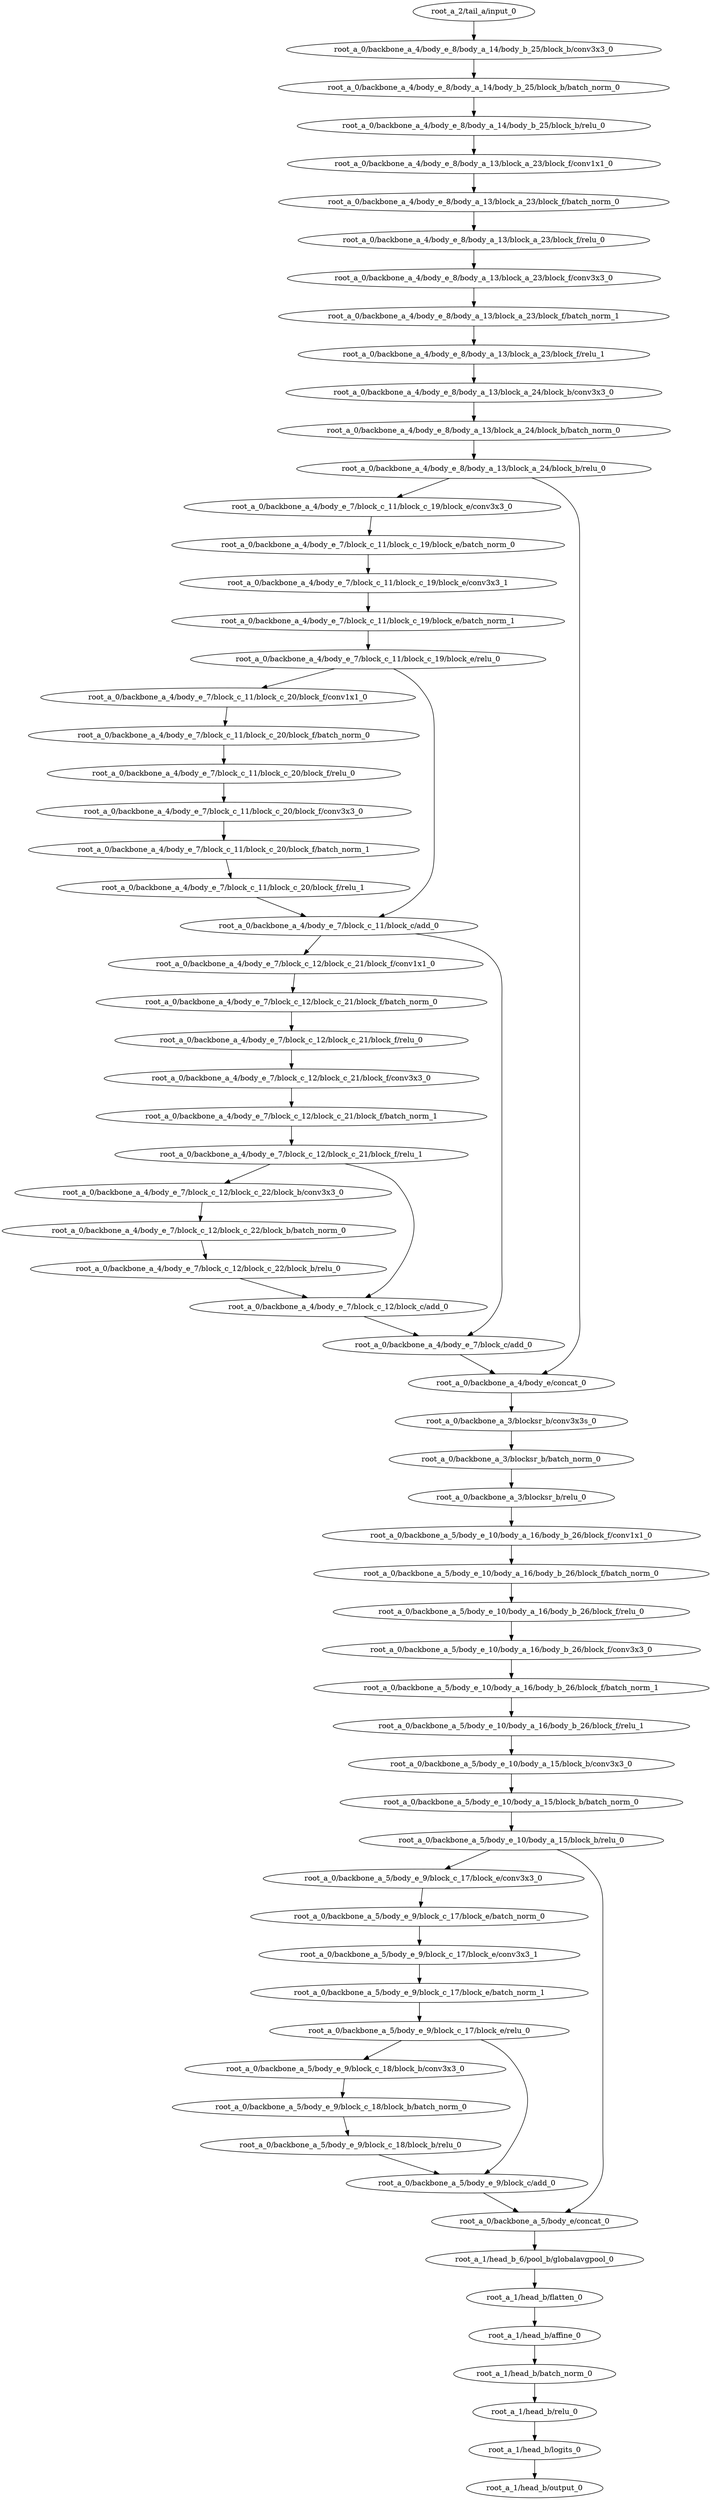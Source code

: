 digraph root_a {
	"root_a_2/tail_a/input_0"
	"root_a_0/backbone_a_4/body_e_8/body_a_14/body_b_25/block_b/conv3x3_0"
	"root_a_0/backbone_a_4/body_e_8/body_a_14/body_b_25/block_b/batch_norm_0"
	"root_a_0/backbone_a_4/body_e_8/body_a_14/body_b_25/block_b/relu_0"
	"root_a_0/backbone_a_4/body_e_8/body_a_13/block_a_23/block_f/conv1x1_0"
	"root_a_0/backbone_a_4/body_e_8/body_a_13/block_a_23/block_f/batch_norm_0"
	"root_a_0/backbone_a_4/body_e_8/body_a_13/block_a_23/block_f/relu_0"
	"root_a_0/backbone_a_4/body_e_8/body_a_13/block_a_23/block_f/conv3x3_0"
	"root_a_0/backbone_a_4/body_e_8/body_a_13/block_a_23/block_f/batch_norm_1"
	"root_a_0/backbone_a_4/body_e_8/body_a_13/block_a_23/block_f/relu_1"
	"root_a_0/backbone_a_4/body_e_8/body_a_13/block_a_24/block_b/conv3x3_0"
	"root_a_0/backbone_a_4/body_e_8/body_a_13/block_a_24/block_b/batch_norm_0"
	"root_a_0/backbone_a_4/body_e_8/body_a_13/block_a_24/block_b/relu_0"
	"root_a_0/backbone_a_4/body_e_7/block_c_11/block_c_19/block_e/conv3x3_0"
	"root_a_0/backbone_a_4/body_e_7/block_c_11/block_c_19/block_e/batch_norm_0"
	"root_a_0/backbone_a_4/body_e_7/block_c_11/block_c_19/block_e/conv3x3_1"
	"root_a_0/backbone_a_4/body_e_7/block_c_11/block_c_19/block_e/batch_norm_1"
	"root_a_0/backbone_a_4/body_e_7/block_c_11/block_c_19/block_e/relu_0"
	"root_a_0/backbone_a_4/body_e_7/block_c_11/block_c_20/block_f/conv1x1_0"
	"root_a_0/backbone_a_4/body_e_7/block_c_11/block_c_20/block_f/batch_norm_0"
	"root_a_0/backbone_a_4/body_e_7/block_c_11/block_c_20/block_f/relu_0"
	"root_a_0/backbone_a_4/body_e_7/block_c_11/block_c_20/block_f/conv3x3_0"
	"root_a_0/backbone_a_4/body_e_7/block_c_11/block_c_20/block_f/batch_norm_1"
	"root_a_0/backbone_a_4/body_e_7/block_c_11/block_c_20/block_f/relu_1"
	"root_a_0/backbone_a_4/body_e_7/block_c_11/block_c/add_0"
	"root_a_0/backbone_a_4/body_e_7/block_c_12/block_c_21/block_f/conv1x1_0"
	"root_a_0/backbone_a_4/body_e_7/block_c_12/block_c_21/block_f/batch_norm_0"
	"root_a_0/backbone_a_4/body_e_7/block_c_12/block_c_21/block_f/relu_0"
	"root_a_0/backbone_a_4/body_e_7/block_c_12/block_c_21/block_f/conv3x3_0"
	"root_a_0/backbone_a_4/body_e_7/block_c_12/block_c_21/block_f/batch_norm_1"
	"root_a_0/backbone_a_4/body_e_7/block_c_12/block_c_21/block_f/relu_1"
	"root_a_0/backbone_a_4/body_e_7/block_c_12/block_c_22/block_b/conv3x3_0"
	"root_a_0/backbone_a_4/body_e_7/block_c_12/block_c_22/block_b/batch_norm_0"
	"root_a_0/backbone_a_4/body_e_7/block_c_12/block_c_22/block_b/relu_0"
	"root_a_0/backbone_a_4/body_e_7/block_c_12/block_c/add_0"
	"root_a_0/backbone_a_4/body_e_7/block_c/add_0"
	"root_a_0/backbone_a_4/body_e/concat_0"
	"root_a_0/backbone_a_3/blocksr_b/conv3x3s_0"
	"root_a_0/backbone_a_3/blocksr_b/batch_norm_0"
	"root_a_0/backbone_a_3/blocksr_b/relu_0"
	"root_a_0/backbone_a_5/body_e_10/body_a_16/body_b_26/block_f/conv1x1_0"
	"root_a_0/backbone_a_5/body_e_10/body_a_16/body_b_26/block_f/batch_norm_0"
	"root_a_0/backbone_a_5/body_e_10/body_a_16/body_b_26/block_f/relu_0"
	"root_a_0/backbone_a_5/body_e_10/body_a_16/body_b_26/block_f/conv3x3_0"
	"root_a_0/backbone_a_5/body_e_10/body_a_16/body_b_26/block_f/batch_norm_1"
	"root_a_0/backbone_a_5/body_e_10/body_a_16/body_b_26/block_f/relu_1"
	"root_a_0/backbone_a_5/body_e_10/body_a_15/block_b/conv3x3_0"
	"root_a_0/backbone_a_5/body_e_10/body_a_15/block_b/batch_norm_0"
	"root_a_0/backbone_a_5/body_e_10/body_a_15/block_b/relu_0"
	"root_a_0/backbone_a_5/body_e_9/block_c_17/block_e/conv3x3_0"
	"root_a_0/backbone_a_5/body_e_9/block_c_17/block_e/batch_norm_0"
	"root_a_0/backbone_a_5/body_e_9/block_c_17/block_e/conv3x3_1"
	"root_a_0/backbone_a_5/body_e_9/block_c_17/block_e/batch_norm_1"
	"root_a_0/backbone_a_5/body_e_9/block_c_17/block_e/relu_0"
	"root_a_0/backbone_a_5/body_e_9/block_c_18/block_b/conv3x3_0"
	"root_a_0/backbone_a_5/body_e_9/block_c_18/block_b/batch_norm_0"
	"root_a_0/backbone_a_5/body_e_9/block_c_18/block_b/relu_0"
	"root_a_0/backbone_a_5/body_e_9/block_c/add_0"
	"root_a_0/backbone_a_5/body_e/concat_0"
	"root_a_1/head_b_6/pool_b/globalavgpool_0"
	"root_a_1/head_b/flatten_0"
	"root_a_1/head_b/affine_0"
	"root_a_1/head_b/batch_norm_0"
	"root_a_1/head_b/relu_0"
	"root_a_1/head_b/logits_0"
	"root_a_1/head_b/output_0"

	"root_a_2/tail_a/input_0" -> "root_a_0/backbone_a_4/body_e_8/body_a_14/body_b_25/block_b/conv3x3_0"
	"root_a_0/backbone_a_4/body_e_8/body_a_14/body_b_25/block_b/conv3x3_0" -> "root_a_0/backbone_a_4/body_e_8/body_a_14/body_b_25/block_b/batch_norm_0"
	"root_a_0/backbone_a_4/body_e_8/body_a_14/body_b_25/block_b/batch_norm_0" -> "root_a_0/backbone_a_4/body_e_8/body_a_14/body_b_25/block_b/relu_0"
	"root_a_0/backbone_a_4/body_e_8/body_a_14/body_b_25/block_b/relu_0" -> "root_a_0/backbone_a_4/body_e_8/body_a_13/block_a_23/block_f/conv1x1_0"
	"root_a_0/backbone_a_4/body_e_8/body_a_13/block_a_23/block_f/conv1x1_0" -> "root_a_0/backbone_a_4/body_e_8/body_a_13/block_a_23/block_f/batch_norm_0"
	"root_a_0/backbone_a_4/body_e_8/body_a_13/block_a_23/block_f/batch_norm_0" -> "root_a_0/backbone_a_4/body_e_8/body_a_13/block_a_23/block_f/relu_0"
	"root_a_0/backbone_a_4/body_e_8/body_a_13/block_a_23/block_f/relu_0" -> "root_a_0/backbone_a_4/body_e_8/body_a_13/block_a_23/block_f/conv3x3_0"
	"root_a_0/backbone_a_4/body_e_8/body_a_13/block_a_23/block_f/conv3x3_0" -> "root_a_0/backbone_a_4/body_e_8/body_a_13/block_a_23/block_f/batch_norm_1"
	"root_a_0/backbone_a_4/body_e_8/body_a_13/block_a_23/block_f/batch_norm_1" -> "root_a_0/backbone_a_4/body_e_8/body_a_13/block_a_23/block_f/relu_1"
	"root_a_0/backbone_a_4/body_e_8/body_a_13/block_a_23/block_f/relu_1" -> "root_a_0/backbone_a_4/body_e_8/body_a_13/block_a_24/block_b/conv3x3_0"
	"root_a_0/backbone_a_4/body_e_8/body_a_13/block_a_24/block_b/conv3x3_0" -> "root_a_0/backbone_a_4/body_e_8/body_a_13/block_a_24/block_b/batch_norm_0"
	"root_a_0/backbone_a_4/body_e_8/body_a_13/block_a_24/block_b/batch_norm_0" -> "root_a_0/backbone_a_4/body_e_8/body_a_13/block_a_24/block_b/relu_0"
	"root_a_0/backbone_a_4/body_e_8/body_a_13/block_a_24/block_b/relu_0" -> "root_a_0/backbone_a_4/body_e_7/block_c_11/block_c_19/block_e/conv3x3_0"
	"root_a_0/backbone_a_4/body_e_7/block_c_11/block_c_19/block_e/conv3x3_0" -> "root_a_0/backbone_a_4/body_e_7/block_c_11/block_c_19/block_e/batch_norm_0"
	"root_a_0/backbone_a_4/body_e_7/block_c_11/block_c_19/block_e/batch_norm_0" -> "root_a_0/backbone_a_4/body_e_7/block_c_11/block_c_19/block_e/conv3x3_1"
	"root_a_0/backbone_a_4/body_e_7/block_c_11/block_c_19/block_e/conv3x3_1" -> "root_a_0/backbone_a_4/body_e_7/block_c_11/block_c_19/block_e/batch_norm_1"
	"root_a_0/backbone_a_4/body_e_7/block_c_11/block_c_19/block_e/batch_norm_1" -> "root_a_0/backbone_a_4/body_e_7/block_c_11/block_c_19/block_e/relu_0"
	"root_a_0/backbone_a_4/body_e_7/block_c_11/block_c_19/block_e/relu_0" -> "root_a_0/backbone_a_4/body_e_7/block_c_11/block_c_20/block_f/conv1x1_0"
	"root_a_0/backbone_a_4/body_e_7/block_c_11/block_c_20/block_f/conv1x1_0" -> "root_a_0/backbone_a_4/body_e_7/block_c_11/block_c_20/block_f/batch_norm_0"
	"root_a_0/backbone_a_4/body_e_7/block_c_11/block_c_20/block_f/batch_norm_0" -> "root_a_0/backbone_a_4/body_e_7/block_c_11/block_c_20/block_f/relu_0"
	"root_a_0/backbone_a_4/body_e_7/block_c_11/block_c_20/block_f/relu_0" -> "root_a_0/backbone_a_4/body_e_7/block_c_11/block_c_20/block_f/conv3x3_0"
	"root_a_0/backbone_a_4/body_e_7/block_c_11/block_c_20/block_f/conv3x3_0" -> "root_a_0/backbone_a_4/body_e_7/block_c_11/block_c_20/block_f/batch_norm_1"
	"root_a_0/backbone_a_4/body_e_7/block_c_11/block_c_20/block_f/batch_norm_1" -> "root_a_0/backbone_a_4/body_e_7/block_c_11/block_c_20/block_f/relu_1"
	"root_a_0/backbone_a_4/body_e_7/block_c_11/block_c_20/block_f/relu_1" -> "root_a_0/backbone_a_4/body_e_7/block_c_11/block_c/add_0"
	"root_a_0/backbone_a_4/body_e_7/block_c_11/block_c_19/block_e/relu_0" -> "root_a_0/backbone_a_4/body_e_7/block_c_11/block_c/add_0"
	"root_a_0/backbone_a_4/body_e_7/block_c_11/block_c/add_0" -> "root_a_0/backbone_a_4/body_e_7/block_c_12/block_c_21/block_f/conv1x1_0"
	"root_a_0/backbone_a_4/body_e_7/block_c_12/block_c_21/block_f/conv1x1_0" -> "root_a_0/backbone_a_4/body_e_7/block_c_12/block_c_21/block_f/batch_norm_0"
	"root_a_0/backbone_a_4/body_e_7/block_c_12/block_c_21/block_f/batch_norm_0" -> "root_a_0/backbone_a_4/body_e_7/block_c_12/block_c_21/block_f/relu_0"
	"root_a_0/backbone_a_4/body_e_7/block_c_12/block_c_21/block_f/relu_0" -> "root_a_0/backbone_a_4/body_e_7/block_c_12/block_c_21/block_f/conv3x3_0"
	"root_a_0/backbone_a_4/body_e_7/block_c_12/block_c_21/block_f/conv3x3_0" -> "root_a_0/backbone_a_4/body_e_7/block_c_12/block_c_21/block_f/batch_norm_1"
	"root_a_0/backbone_a_4/body_e_7/block_c_12/block_c_21/block_f/batch_norm_1" -> "root_a_0/backbone_a_4/body_e_7/block_c_12/block_c_21/block_f/relu_1"
	"root_a_0/backbone_a_4/body_e_7/block_c_12/block_c_21/block_f/relu_1" -> "root_a_0/backbone_a_4/body_e_7/block_c_12/block_c_22/block_b/conv3x3_0"
	"root_a_0/backbone_a_4/body_e_7/block_c_12/block_c_22/block_b/conv3x3_0" -> "root_a_0/backbone_a_4/body_e_7/block_c_12/block_c_22/block_b/batch_norm_0"
	"root_a_0/backbone_a_4/body_e_7/block_c_12/block_c_22/block_b/batch_norm_0" -> "root_a_0/backbone_a_4/body_e_7/block_c_12/block_c_22/block_b/relu_0"
	"root_a_0/backbone_a_4/body_e_7/block_c_12/block_c_22/block_b/relu_0" -> "root_a_0/backbone_a_4/body_e_7/block_c_12/block_c/add_0"
	"root_a_0/backbone_a_4/body_e_7/block_c_12/block_c_21/block_f/relu_1" -> "root_a_0/backbone_a_4/body_e_7/block_c_12/block_c/add_0"
	"root_a_0/backbone_a_4/body_e_7/block_c_11/block_c/add_0" -> "root_a_0/backbone_a_4/body_e_7/block_c/add_0"
	"root_a_0/backbone_a_4/body_e_7/block_c_12/block_c/add_0" -> "root_a_0/backbone_a_4/body_e_7/block_c/add_0"
	"root_a_0/backbone_a_4/body_e_7/block_c/add_0" -> "root_a_0/backbone_a_4/body_e/concat_0"
	"root_a_0/backbone_a_4/body_e_8/body_a_13/block_a_24/block_b/relu_0" -> "root_a_0/backbone_a_4/body_e/concat_0"
	"root_a_0/backbone_a_4/body_e/concat_0" -> "root_a_0/backbone_a_3/blocksr_b/conv3x3s_0"
	"root_a_0/backbone_a_3/blocksr_b/conv3x3s_0" -> "root_a_0/backbone_a_3/blocksr_b/batch_norm_0"
	"root_a_0/backbone_a_3/blocksr_b/batch_norm_0" -> "root_a_0/backbone_a_3/blocksr_b/relu_0"
	"root_a_0/backbone_a_3/blocksr_b/relu_0" -> "root_a_0/backbone_a_5/body_e_10/body_a_16/body_b_26/block_f/conv1x1_0"
	"root_a_0/backbone_a_5/body_e_10/body_a_16/body_b_26/block_f/conv1x1_0" -> "root_a_0/backbone_a_5/body_e_10/body_a_16/body_b_26/block_f/batch_norm_0"
	"root_a_0/backbone_a_5/body_e_10/body_a_16/body_b_26/block_f/batch_norm_0" -> "root_a_0/backbone_a_5/body_e_10/body_a_16/body_b_26/block_f/relu_0"
	"root_a_0/backbone_a_5/body_e_10/body_a_16/body_b_26/block_f/relu_0" -> "root_a_0/backbone_a_5/body_e_10/body_a_16/body_b_26/block_f/conv3x3_0"
	"root_a_0/backbone_a_5/body_e_10/body_a_16/body_b_26/block_f/conv3x3_0" -> "root_a_0/backbone_a_5/body_e_10/body_a_16/body_b_26/block_f/batch_norm_1"
	"root_a_0/backbone_a_5/body_e_10/body_a_16/body_b_26/block_f/batch_norm_1" -> "root_a_0/backbone_a_5/body_e_10/body_a_16/body_b_26/block_f/relu_1"
	"root_a_0/backbone_a_5/body_e_10/body_a_16/body_b_26/block_f/relu_1" -> "root_a_0/backbone_a_5/body_e_10/body_a_15/block_b/conv3x3_0"
	"root_a_0/backbone_a_5/body_e_10/body_a_15/block_b/conv3x3_0" -> "root_a_0/backbone_a_5/body_e_10/body_a_15/block_b/batch_norm_0"
	"root_a_0/backbone_a_5/body_e_10/body_a_15/block_b/batch_norm_0" -> "root_a_0/backbone_a_5/body_e_10/body_a_15/block_b/relu_0"
	"root_a_0/backbone_a_5/body_e_10/body_a_15/block_b/relu_0" -> "root_a_0/backbone_a_5/body_e_9/block_c_17/block_e/conv3x3_0"
	"root_a_0/backbone_a_5/body_e_9/block_c_17/block_e/conv3x3_0" -> "root_a_0/backbone_a_5/body_e_9/block_c_17/block_e/batch_norm_0"
	"root_a_0/backbone_a_5/body_e_9/block_c_17/block_e/batch_norm_0" -> "root_a_0/backbone_a_5/body_e_9/block_c_17/block_e/conv3x3_1"
	"root_a_0/backbone_a_5/body_e_9/block_c_17/block_e/conv3x3_1" -> "root_a_0/backbone_a_5/body_e_9/block_c_17/block_e/batch_norm_1"
	"root_a_0/backbone_a_5/body_e_9/block_c_17/block_e/batch_norm_1" -> "root_a_0/backbone_a_5/body_e_9/block_c_17/block_e/relu_0"
	"root_a_0/backbone_a_5/body_e_9/block_c_17/block_e/relu_0" -> "root_a_0/backbone_a_5/body_e_9/block_c_18/block_b/conv3x3_0"
	"root_a_0/backbone_a_5/body_e_9/block_c_18/block_b/conv3x3_0" -> "root_a_0/backbone_a_5/body_e_9/block_c_18/block_b/batch_norm_0"
	"root_a_0/backbone_a_5/body_e_9/block_c_18/block_b/batch_norm_0" -> "root_a_0/backbone_a_5/body_e_9/block_c_18/block_b/relu_0"
	"root_a_0/backbone_a_5/body_e_9/block_c_18/block_b/relu_0" -> "root_a_0/backbone_a_5/body_e_9/block_c/add_0"
	"root_a_0/backbone_a_5/body_e_9/block_c_17/block_e/relu_0" -> "root_a_0/backbone_a_5/body_e_9/block_c/add_0"
	"root_a_0/backbone_a_5/body_e_10/body_a_15/block_b/relu_0" -> "root_a_0/backbone_a_5/body_e/concat_0"
	"root_a_0/backbone_a_5/body_e_9/block_c/add_0" -> "root_a_0/backbone_a_5/body_e/concat_0"
	"root_a_0/backbone_a_5/body_e/concat_0" -> "root_a_1/head_b_6/pool_b/globalavgpool_0"
	"root_a_1/head_b_6/pool_b/globalavgpool_0" -> "root_a_1/head_b/flatten_0"
	"root_a_1/head_b/flatten_0" -> "root_a_1/head_b/affine_0"
	"root_a_1/head_b/affine_0" -> "root_a_1/head_b/batch_norm_0"
	"root_a_1/head_b/batch_norm_0" -> "root_a_1/head_b/relu_0"
	"root_a_1/head_b/relu_0" -> "root_a_1/head_b/logits_0"
	"root_a_1/head_b/logits_0" -> "root_a_1/head_b/output_0"

}